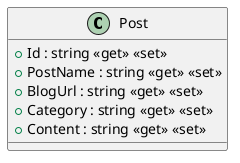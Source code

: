 @startuml
class Post {
    + Id : string <<get>> <<set>>
    + PostName : string <<get>> <<set>>
    + BlogUrl : string <<get>> <<set>>
    + Category : string <<get>> <<set>>
    + Content : string <<get>> <<set>>
}
@enduml

